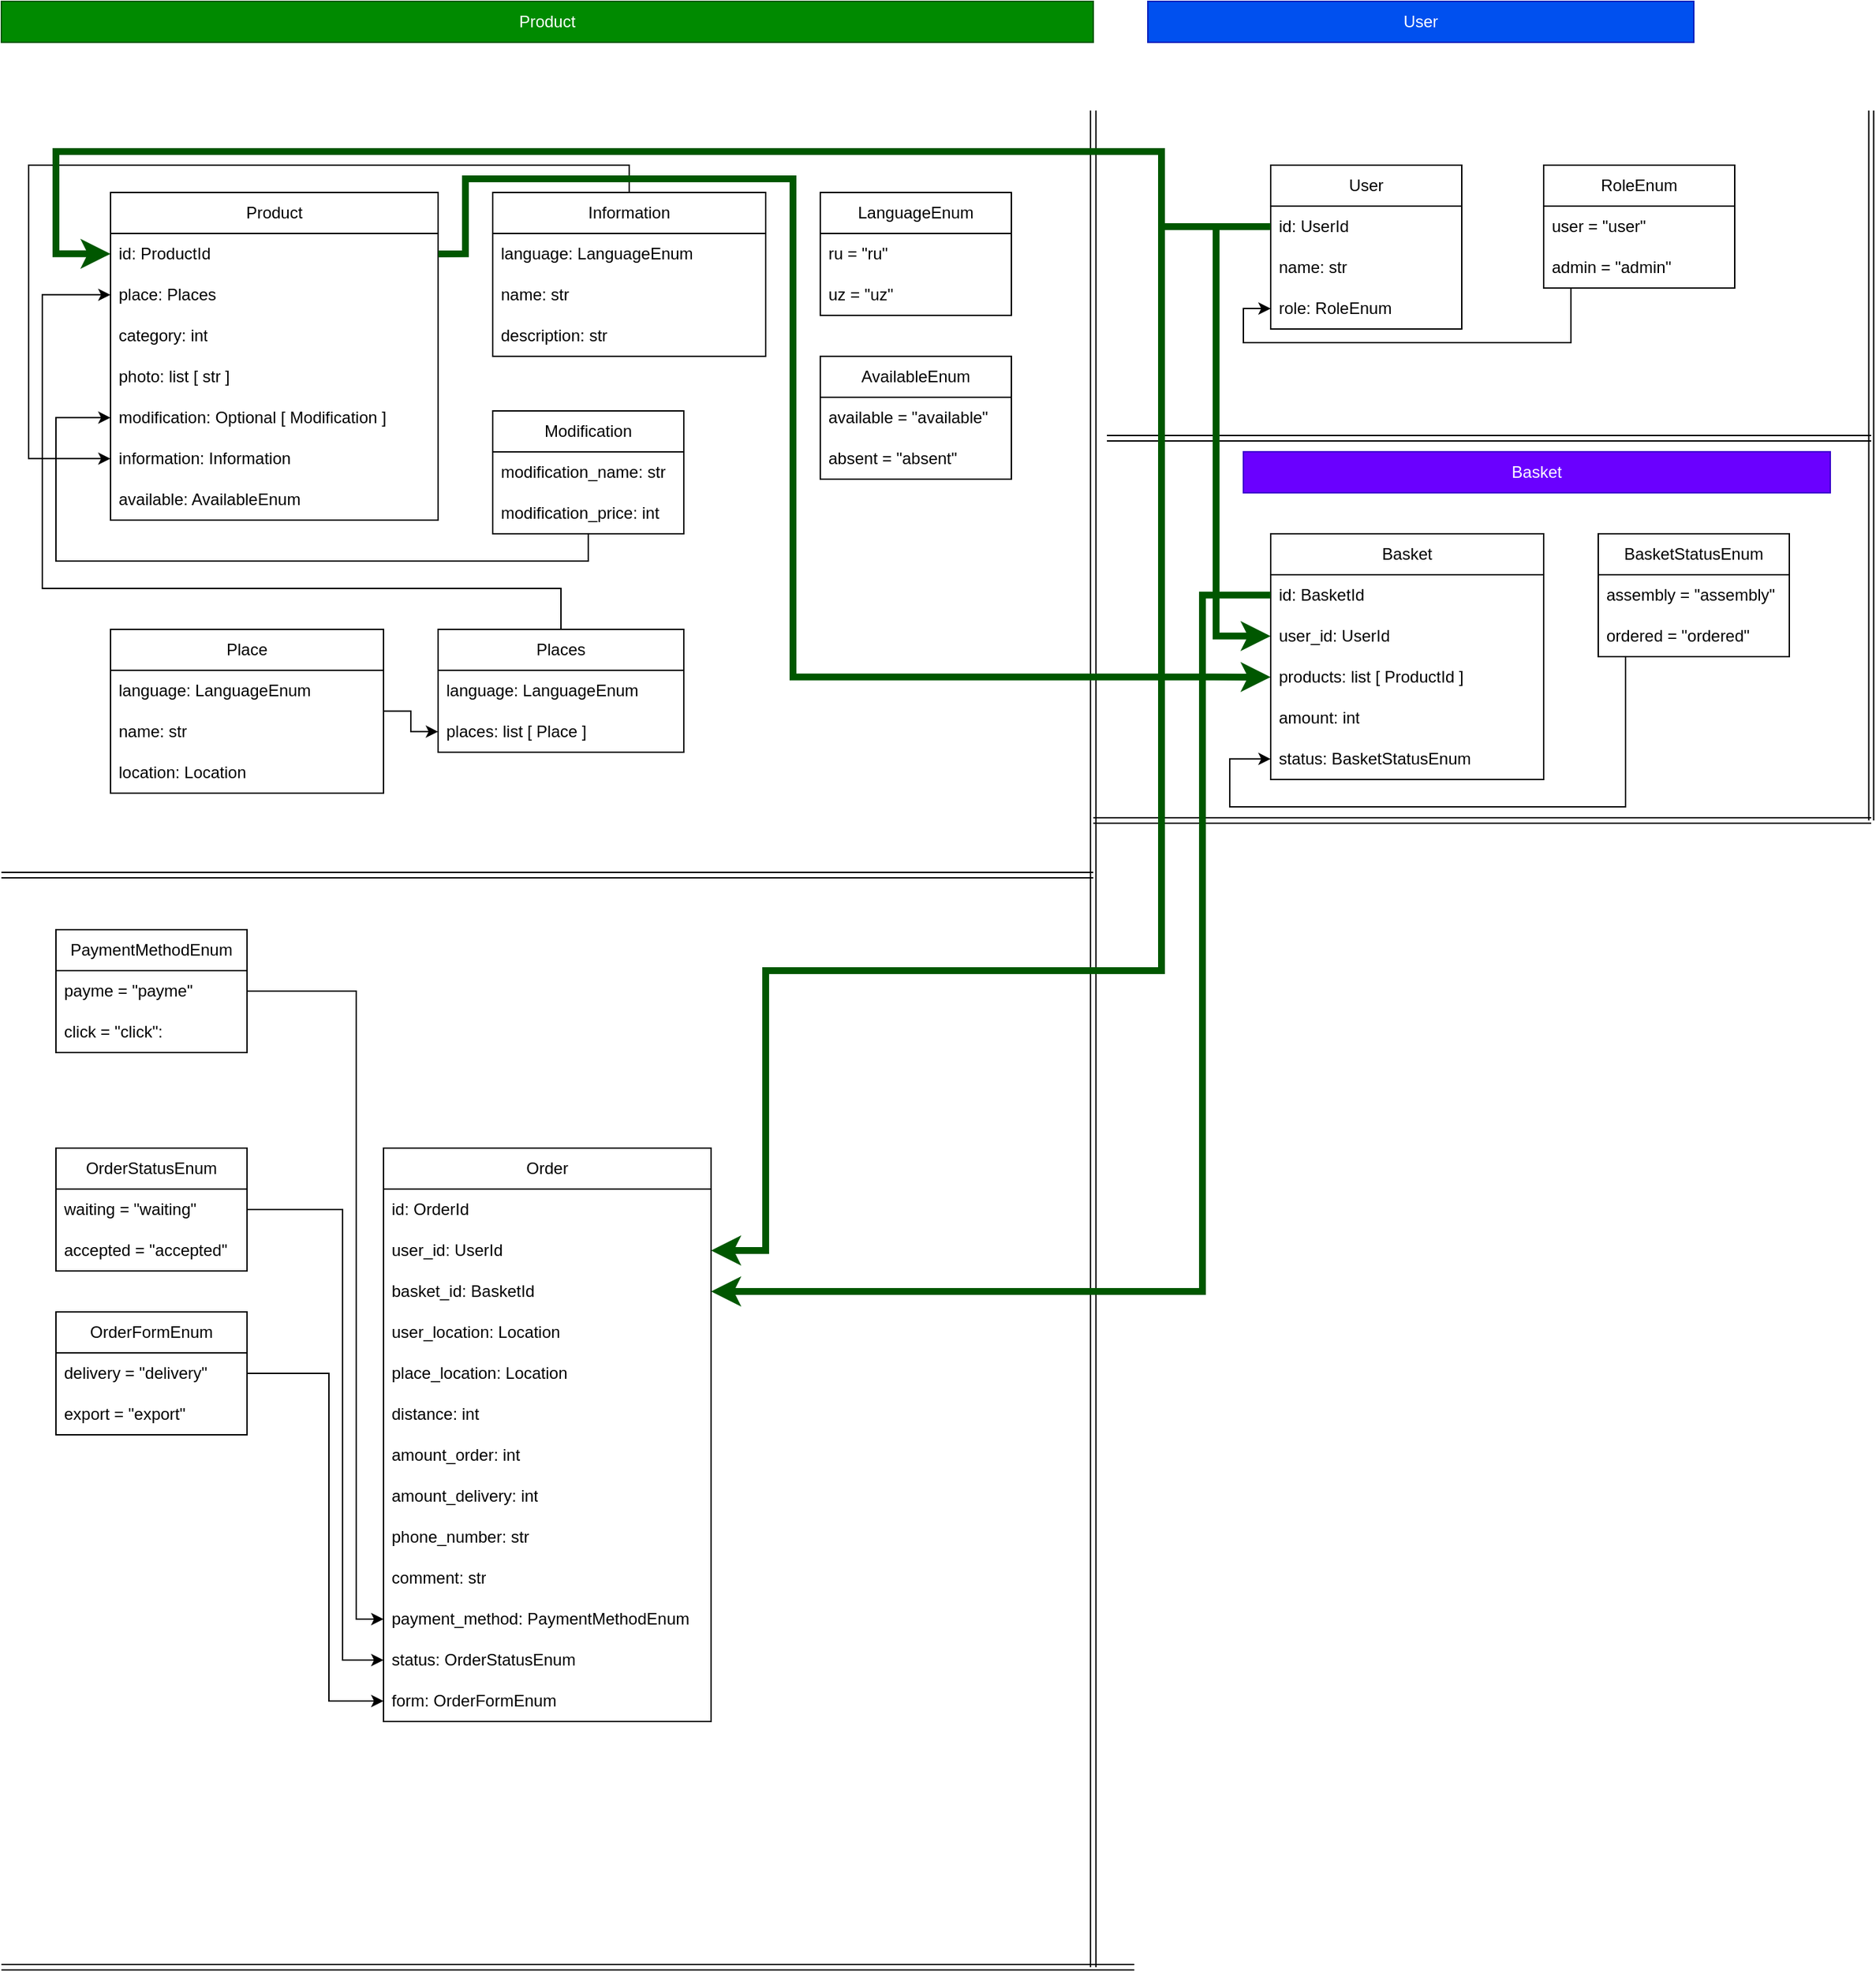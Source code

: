 <mxfile version="21.3.2" type="github">
  <diagram name="Страница 1" id="1BGJjEX1ncRzJNrh3b40">
    <mxGraphModel dx="2025" dy="2289" grid="1" gridSize="10" guides="1" tooltips="1" connect="1" arrows="1" fold="1" page="1" pageScale="1" pageWidth="827" pageHeight="1169" math="0" shadow="0">
      <root>
        <mxCell id="0" />
        <mxCell id="1" parent="0" />
        <mxCell id="f8X2pZttK8cUpLkIfQlC-1" value="Product" style="swimlane;fontStyle=0;childLayout=stackLayout;horizontal=1;startSize=30;horizontalStack=0;resizeParent=1;resizeParentMax=0;resizeLast=0;collapsible=1;marginBottom=0;whiteSpace=wrap;html=1;" parent="1" vertex="1">
          <mxGeometry x="80" y="59.94" width="240" height="240" as="geometry" />
        </mxCell>
        <mxCell id="f8X2pZttK8cUpLkIfQlC-2" value="id: ProductId" style="text;strokeColor=none;fillColor=none;align=left;verticalAlign=middle;spacingLeft=4;spacingRight=4;overflow=hidden;points=[[0,0.5],[1,0.5]];portConstraint=eastwest;rotatable=0;whiteSpace=wrap;html=1;" parent="f8X2pZttK8cUpLkIfQlC-1" vertex="1">
          <mxGeometry y="30" width="240" height="30" as="geometry" />
        </mxCell>
        <mxCell id="f8X2pZttK8cUpLkIfQlC-3" value="place: Places" style="text;strokeColor=none;fillColor=none;align=left;verticalAlign=middle;spacingLeft=4;spacingRight=4;overflow=hidden;points=[[0,0.5],[1,0.5]];portConstraint=eastwest;rotatable=0;whiteSpace=wrap;html=1;" parent="f8X2pZttK8cUpLkIfQlC-1" vertex="1">
          <mxGeometry y="60" width="240" height="30" as="geometry" />
        </mxCell>
        <mxCell id="f8X2pZttK8cUpLkIfQlC-4" value="category: int" style="text;strokeColor=none;fillColor=none;align=left;verticalAlign=middle;spacingLeft=4;spacingRight=4;overflow=hidden;points=[[0,0.5],[1,0.5]];portConstraint=eastwest;rotatable=0;whiteSpace=wrap;html=1;" parent="f8X2pZttK8cUpLkIfQlC-1" vertex="1">
          <mxGeometry y="90" width="240" height="30" as="geometry" />
        </mxCell>
        <mxCell id="f8X2pZttK8cUpLkIfQlC-5" value="photo: list [ str ]" style="text;strokeColor=none;fillColor=none;align=left;verticalAlign=middle;spacingLeft=4;spacingRight=4;overflow=hidden;points=[[0,0.5],[1,0.5]];portConstraint=eastwest;rotatable=0;whiteSpace=wrap;html=1;" parent="f8X2pZttK8cUpLkIfQlC-1" vertex="1">
          <mxGeometry y="120" width="240" height="30" as="geometry" />
        </mxCell>
        <mxCell id="f8X2pZttK8cUpLkIfQlC-6" value="modification: Optional [ Modification ]" style="text;strokeColor=none;fillColor=none;align=left;verticalAlign=middle;spacingLeft=4;spacingRight=4;overflow=hidden;points=[[0,0.5],[1,0.5]];portConstraint=eastwest;rotatable=0;whiteSpace=wrap;html=1;" parent="f8X2pZttK8cUpLkIfQlC-1" vertex="1">
          <mxGeometry y="150" width="240" height="30" as="geometry" />
        </mxCell>
        <mxCell id="f8X2pZttK8cUpLkIfQlC-7" value="information: Information" style="text;strokeColor=none;fillColor=none;align=left;verticalAlign=middle;spacingLeft=4;spacingRight=4;overflow=hidden;points=[[0,0.5],[1,0.5]];portConstraint=eastwest;rotatable=0;whiteSpace=wrap;html=1;" parent="f8X2pZttK8cUpLkIfQlC-1" vertex="1">
          <mxGeometry y="180" width="240" height="30" as="geometry" />
        </mxCell>
        <mxCell id="f8X2pZttK8cUpLkIfQlC-8" value="available: AvailableEnum" style="text;strokeColor=none;fillColor=none;align=left;verticalAlign=middle;spacingLeft=4;spacingRight=4;overflow=hidden;points=[[0,0.5],[1,0.5]];portConstraint=eastwest;rotatable=0;whiteSpace=wrap;html=1;" parent="f8X2pZttK8cUpLkIfQlC-1" vertex="1">
          <mxGeometry y="210" width="240" height="30" as="geometry" />
        </mxCell>
        <mxCell id="f8X2pZttK8cUpLkIfQlC-16" style="edgeStyle=orthogonalEdgeStyle;rounded=0;orthogonalLoop=1;jettySize=auto;html=1;entryX=0;entryY=0.5;entryDx=0;entryDy=0;" parent="1" source="f8X2pZttK8cUpLkIfQlC-12" target="f8X2pZttK8cUpLkIfQlC-7" edge="1">
          <mxGeometry relative="1" as="geometry">
            <Array as="points">
              <mxPoint x="460" y="39.94" />
              <mxPoint x="20" y="39.94" />
              <mxPoint x="20" y="254.94" />
            </Array>
          </mxGeometry>
        </mxCell>
        <mxCell id="f8X2pZttK8cUpLkIfQlC-12" value="Information" style="swimlane;fontStyle=0;childLayout=stackLayout;horizontal=1;startSize=30;horizontalStack=0;resizeParent=1;resizeParentMax=0;resizeLast=0;collapsible=1;marginBottom=0;whiteSpace=wrap;html=1;" parent="1" vertex="1">
          <mxGeometry x="360" y="59.94" width="200" height="120" as="geometry" />
        </mxCell>
        <mxCell id="f8X2pZttK8cUpLkIfQlC-13" value="language: LanguageEnum" style="text;strokeColor=none;fillColor=none;align=left;verticalAlign=middle;spacingLeft=4;spacingRight=4;overflow=hidden;points=[[0,0.5],[1,0.5]];portConstraint=eastwest;rotatable=0;whiteSpace=wrap;html=1;" parent="f8X2pZttK8cUpLkIfQlC-12" vertex="1">
          <mxGeometry y="30" width="200" height="30" as="geometry" />
        </mxCell>
        <mxCell id="f8X2pZttK8cUpLkIfQlC-14" value="name: str" style="text;strokeColor=none;fillColor=none;align=left;verticalAlign=middle;spacingLeft=4;spacingRight=4;overflow=hidden;points=[[0,0.5],[1,0.5]];portConstraint=eastwest;rotatable=0;whiteSpace=wrap;html=1;" parent="f8X2pZttK8cUpLkIfQlC-12" vertex="1">
          <mxGeometry y="60" width="200" height="30" as="geometry" />
        </mxCell>
        <mxCell id="f8X2pZttK8cUpLkIfQlC-15" value="description: str" style="text;strokeColor=none;fillColor=none;align=left;verticalAlign=middle;spacingLeft=4;spacingRight=4;overflow=hidden;points=[[0,0.5],[1,0.5]];portConstraint=eastwest;rotatable=0;whiteSpace=wrap;html=1;" parent="f8X2pZttK8cUpLkIfQlC-12" vertex="1">
          <mxGeometry y="90" width="200" height="30" as="geometry" />
        </mxCell>
        <mxCell id="f8X2pZttK8cUpLkIfQlC-21" style="edgeStyle=orthogonalEdgeStyle;rounded=0;orthogonalLoop=1;jettySize=auto;html=1;entryX=0;entryY=0.5;entryDx=0;entryDy=0;" parent="1" source="f8X2pZttK8cUpLkIfQlC-17" target="f8X2pZttK8cUpLkIfQlC-6" edge="1">
          <mxGeometry relative="1" as="geometry">
            <Array as="points">
              <mxPoint x="430" y="329.94" />
              <mxPoint x="40" y="329.94" />
              <mxPoint x="40" y="224.94" />
            </Array>
          </mxGeometry>
        </mxCell>
        <mxCell id="f8X2pZttK8cUpLkIfQlC-17" value="Modification" style="swimlane;fontStyle=0;childLayout=stackLayout;horizontal=1;startSize=30;horizontalStack=0;resizeParent=1;resizeParentMax=0;resizeLast=0;collapsible=1;marginBottom=0;whiteSpace=wrap;html=1;" parent="1" vertex="1">
          <mxGeometry x="360" y="219.94" width="140" height="90" as="geometry" />
        </mxCell>
        <mxCell id="f8X2pZttK8cUpLkIfQlC-19" value="modification_name: str" style="text;strokeColor=none;fillColor=none;align=left;verticalAlign=middle;spacingLeft=4;spacingRight=4;overflow=hidden;points=[[0,0.5],[1,0.5]];portConstraint=eastwest;rotatable=0;whiteSpace=wrap;html=1;" parent="f8X2pZttK8cUpLkIfQlC-17" vertex="1">
          <mxGeometry y="30" width="140" height="30" as="geometry" />
        </mxCell>
        <mxCell id="f8X2pZttK8cUpLkIfQlC-20" value="modification_price: int" style="text;strokeColor=none;fillColor=none;align=left;verticalAlign=middle;spacingLeft=4;spacingRight=4;overflow=hidden;points=[[0,0.5],[1,0.5]];portConstraint=eastwest;rotatable=0;whiteSpace=wrap;html=1;" parent="f8X2pZttK8cUpLkIfQlC-17" vertex="1">
          <mxGeometry y="60" width="140" height="30" as="geometry" />
        </mxCell>
        <mxCell id="f8X2pZttK8cUpLkIfQlC-30" style="edgeStyle=orthogonalEdgeStyle;rounded=0;orthogonalLoop=1;jettySize=auto;html=1;entryX=0;entryY=0.5;entryDx=0;entryDy=0;" parent="1" source="f8X2pZttK8cUpLkIfQlC-22" target="f8X2pZttK8cUpLkIfQlC-28" edge="1">
          <mxGeometry relative="1" as="geometry" />
        </mxCell>
        <mxCell id="f8X2pZttK8cUpLkIfQlC-22" value="Place" style="swimlane;fontStyle=0;childLayout=stackLayout;horizontal=1;startSize=30;horizontalStack=0;resizeParent=1;resizeParentMax=0;resizeLast=0;collapsible=1;marginBottom=0;whiteSpace=wrap;html=1;" parent="1" vertex="1">
          <mxGeometry x="80" y="379.94" width="200" height="120" as="geometry" />
        </mxCell>
        <mxCell id="f8X2pZttK8cUpLkIfQlC-23" value="language: LanguageEnum" style="text;strokeColor=none;fillColor=none;align=left;verticalAlign=middle;spacingLeft=4;spacingRight=4;overflow=hidden;points=[[0,0.5],[1,0.5]];portConstraint=eastwest;rotatable=0;whiteSpace=wrap;html=1;" parent="f8X2pZttK8cUpLkIfQlC-22" vertex="1">
          <mxGeometry y="30" width="200" height="30" as="geometry" />
        </mxCell>
        <mxCell id="f8X2pZttK8cUpLkIfQlC-24" value="name: str" style="text;strokeColor=none;fillColor=none;align=left;verticalAlign=middle;spacingLeft=4;spacingRight=4;overflow=hidden;points=[[0,0.5],[1,0.5]];portConstraint=eastwest;rotatable=0;whiteSpace=wrap;html=1;" parent="f8X2pZttK8cUpLkIfQlC-22" vertex="1">
          <mxGeometry y="60" width="200" height="30" as="geometry" />
        </mxCell>
        <mxCell id="f8X2pZttK8cUpLkIfQlC-25" value="location: Location" style="text;strokeColor=none;fillColor=none;align=left;verticalAlign=middle;spacingLeft=4;spacingRight=4;overflow=hidden;points=[[0,0.5],[1,0.5]];portConstraint=eastwest;rotatable=0;whiteSpace=wrap;html=1;" parent="f8X2pZttK8cUpLkIfQlC-22" vertex="1">
          <mxGeometry y="90" width="200" height="30" as="geometry" />
        </mxCell>
        <mxCell id="f8X2pZttK8cUpLkIfQlC-31" style="edgeStyle=orthogonalEdgeStyle;rounded=0;orthogonalLoop=1;jettySize=auto;html=1;entryX=0;entryY=0.5;entryDx=0;entryDy=0;" parent="1" source="f8X2pZttK8cUpLkIfQlC-26" target="f8X2pZttK8cUpLkIfQlC-3" edge="1">
          <mxGeometry relative="1" as="geometry">
            <Array as="points">
              <mxPoint x="410" y="349.94" />
              <mxPoint x="30" y="349.94" />
              <mxPoint x="30" y="134.94" />
            </Array>
          </mxGeometry>
        </mxCell>
        <mxCell id="f8X2pZttK8cUpLkIfQlC-26" value="Places" style="swimlane;fontStyle=0;childLayout=stackLayout;horizontal=1;startSize=30;horizontalStack=0;resizeParent=1;resizeParentMax=0;resizeLast=0;collapsible=1;marginBottom=0;whiteSpace=wrap;html=1;" parent="1" vertex="1">
          <mxGeometry x="320" y="379.94" width="180" height="90" as="geometry" />
        </mxCell>
        <mxCell id="f8X2pZttK8cUpLkIfQlC-27" value="language: LanguageEnum" style="text;strokeColor=none;fillColor=none;align=left;verticalAlign=middle;spacingLeft=4;spacingRight=4;overflow=hidden;points=[[0,0.5],[1,0.5]];portConstraint=eastwest;rotatable=0;whiteSpace=wrap;html=1;" parent="f8X2pZttK8cUpLkIfQlC-26" vertex="1">
          <mxGeometry y="30" width="180" height="30" as="geometry" />
        </mxCell>
        <mxCell id="f8X2pZttK8cUpLkIfQlC-28" value="places: list [ Place ]" style="text;strokeColor=none;fillColor=none;align=left;verticalAlign=middle;spacingLeft=4;spacingRight=4;overflow=hidden;points=[[0,0.5],[1,0.5]];portConstraint=eastwest;rotatable=0;whiteSpace=wrap;html=1;" parent="f8X2pZttK8cUpLkIfQlC-26" vertex="1">
          <mxGeometry y="60" width="180" height="30" as="geometry" />
        </mxCell>
        <mxCell id="f8X2pZttK8cUpLkIfQlC-32" value="LanguageEnum" style="swimlane;fontStyle=0;childLayout=stackLayout;horizontal=1;startSize=30;horizontalStack=0;resizeParent=1;resizeParentMax=0;resizeLast=0;collapsible=1;marginBottom=0;whiteSpace=wrap;html=1;" parent="1" vertex="1">
          <mxGeometry x="600" y="59.94" width="140" height="90" as="geometry" />
        </mxCell>
        <mxCell id="f8X2pZttK8cUpLkIfQlC-33" value="ru = &quot;ru&quot;" style="text;strokeColor=none;fillColor=none;align=left;verticalAlign=middle;spacingLeft=4;spacingRight=4;overflow=hidden;points=[[0,0.5],[1,0.5]];portConstraint=eastwest;rotatable=0;whiteSpace=wrap;html=1;" parent="f8X2pZttK8cUpLkIfQlC-32" vertex="1">
          <mxGeometry y="30" width="140" height="30" as="geometry" />
        </mxCell>
        <mxCell id="f8X2pZttK8cUpLkIfQlC-34" value="uz = &quot;uz&quot;" style="text;strokeColor=none;fillColor=none;align=left;verticalAlign=middle;spacingLeft=4;spacingRight=4;overflow=hidden;points=[[0,0.5],[1,0.5]];portConstraint=eastwest;rotatable=0;whiteSpace=wrap;html=1;" parent="f8X2pZttK8cUpLkIfQlC-32" vertex="1">
          <mxGeometry y="60" width="140" height="30" as="geometry" />
        </mxCell>
        <mxCell id="f8X2pZttK8cUpLkIfQlC-40" value="AvailableEnum" style="swimlane;fontStyle=0;childLayout=stackLayout;horizontal=1;startSize=30;horizontalStack=0;resizeParent=1;resizeParentMax=0;resizeLast=0;collapsible=1;marginBottom=0;whiteSpace=wrap;html=1;" parent="1" vertex="1">
          <mxGeometry x="600" y="179.94" width="140" height="90" as="geometry" />
        </mxCell>
        <mxCell id="f8X2pZttK8cUpLkIfQlC-41" value="available = &quot;available&quot;" style="text;strokeColor=none;fillColor=none;align=left;verticalAlign=middle;spacingLeft=4;spacingRight=4;overflow=hidden;points=[[0,0.5],[1,0.5]];portConstraint=eastwest;rotatable=0;whiteSpace=wrap;html=1;" parent="f8X2pZttK8cUpLkIfQlC-40" vertex="1">
          <mxGeometry y="30" width="140" height="30" as="geometry" />
        </mxCell>
        <mxCell id="f8X2pZttK8cUpLkIfQlC-42" value="absent = &quot;absent&quot;" style="text;strokeColor=none;fillColor=none;align=left;verticalAlign=middle;spacingLeft=4;spacingRight=4;overflow=hidden;points=[[0,0.5],[1,0.5]];portConstraint=eastwest;rotatable=0;whiteSpace=wrap;html=1;" parent="f8X2pZttK8cUpLkIfQlC-40" vertex="1">
          <mxGeometry y="60" width="140" height="30" as="geometry" />
        </mxCell>
        <mxCell id="f8X2pZttK8cUpLkIfQlC-44" value="Product" style="rounded=0;whiteSpace=wrap;html=1;fillColor=#008a00;fontColor=#ffffff;strokeColor=#005700;" parent="1" vertex="1">
          <mxGeometry y="-80" width="800" height="30" as="geometry" />
        </mxCell>
        <mxCell id="f8X2pZttK8cUpLkIfQlC-45" value="User" style="swimlane;fontStyle=0;childLayout=stackLayout;horizontal=1;startSize=30;horizontalStack=0;resizeParent=1;resizeParentMax=0;resizeLast=0;collapsible=1;marginBottom=0;whiteSpace=wrap;html=1;" parent="1" vertex="1">
          <mxGeometry x="930" y="40" width="140" height="120" as="geometry" />
        </mxCell>
        <mxCell id="f8X2pZttK8cUpLkIfQlC-46" value="id: UserId" style="text;strokeColor=none;fillColor=none;align=left;verticalAlign=middle;spacingLeft=4;spacingRight=4;overflow=hidden;points=[[0,0.5],[1,0.5]];portConstraint=eastwest;rotatable=0;whiteSpace=wrap;html=1;" parent="f8X2pZttK8cUpLkIfQlC-45" vertex="1">
          <mxGeometry y="30" width="140" height="30" as="geometry" />
        </mxCell>
        <mxCell id="f8X2pZttK8cUpLkIfQlC-47" value="name: str" style="text;strokeColor=none;fillColor=none;align=left;verticalAlign=middle;spacingLeft=4;spacingRight=4;overflow=hidden;points=[[0,0.5],[1,0.5]];portConstraint=eastwest;rotatable=0;whiteSpace=wrap;html=1;" parent="f8X2pZttK8cUpLkIfQlC-45" vertex="1">
          <mxGeometry y="60" width="140" height="30" as="geometry" />
        </mxCell>
        <mxCell id="f8X2pZttK8cUpLkIfQlC-48" value="role: RoleEnum" style="text;strokeColor=none;fillColor=none;align=left;verticalAlign=middle;spacingLeft=4;spacingRight=4;overflow=hidden;points=[[0,0.5],[1,0.5]];portConstraint=eastwest;rotatable=0;whiteSpace=wrap;html=1;" parent="f8X2pZttK8cUpLkIfQlC-45" vertex="1">
          <mxGeometry y="90" width="140" height="30" as="geometry" />
        </mxCell>
        <mxCell id="f8X2pZttK8cUpLkIfQlC-53" style="edgeStyle=orthogonalEdgeStyle;rounded=0;orthogonalLoop=1;jettySize=auto;html=1;entryX=0;entryY=0.5;entryDx=0;entryDy=0;" parent="1" source="f8X2pZttK8cUpLkIfQlC-49" target="f8X2pZttK8cUpLkIfQlC-48" edge="1">
          <mxGeometry relative="1" as="geometry">
            <Array as="points">
              <mxPoint x="1150" y="170" />
              <mxPoint x="910" y="170" />
              <mxPoint x="910" y="145" />
            </Array>
          </mxGeometry>
        </mxCell>
        <mxCell id="f8X2pZttK8cUpLkIfQlC-49" value="RoleEnum" style="swimlane;fontStyle=0;childLayout=stackLayout;horizontal=1;startSize=30;horizontalStack=0;resizeParent=1;resizeParentMax=0;resizeLast=0;collapsible=1;marginBottom=0;whiteSpace=wrap;html=1;" parent="1" vertex="1">
          <mxGeometry x="1130" y="40" width="140" height="90" as="geometry" />
        </mxCell>
        <mxCell id="f8X2pZttK8cUpLkIfQlC-50" value="user = &quot;user&quot;" style="text;strokeColor=none;fillColor=none;align=left;verticalAlign=middle;spacingLeft=4;spacingRight=4;overflow=hidden;points=[[0,0.5],[1,0.5]];portConstraint=eastwest;rotatable=0;whiteSpace=wrap;html=1;" parent="f8X2pZttK8cUpLkIfQlC-49" vertex="1">
          <mxGeometry y="30" width="140" height="30" as="geometry" />
        </mxCell>
        <mxCell id="f8X2pZttK8cUpLkIfQlC-51" value="admin = &quot;admin&quot;" style="text;strokeColor=none;fillColor=none;align=left;verticalAlign=middle;spacingLeft=4;spacingRight=4;overflow=hidden;points=[[0,0.5],[1,0.5]];portConstraint=eastwest;rotatable=0;whiteSpace=wrap;html=1;" parent="f8X2pZttK8cUpLkIfQlC-49" vertex="1">
          <mxGeometry y="60" width="140" height="30" as="geometry" />
        </mxCell>
        <mxCell id="f8X2pZttK8cUpLkIfQlC-54" value="User" style="rounded=0;whiteSpace=wrap;html=1;fillColor=#0050ef;fontColor=#ffffff;strokeColor=#001DBC;" parent="1" vertex="1">
          <mxGeometry x="840" y="-80" width="400" height="30" as="geometry" />
        </mxCell>
        <mxCell id="f8X2pZttK8cUpLkIfQlC-55" value="Basket" style="swimlane;fontStyle=0;childLayout=stackLayout;horizontal=1;startSize=30;horizontalStack=0;resizeParent=1;resizeParentMax=0;resizeLast=0;collapsible=1;marginBottom=0;whiteSpace=wrap;html=1;" parent="1" vertex="1">
          <mxGeometry x="930" y="309.94" width="200" height="180" as="geometry" />
        </mxCell>
        <mxCell id="f8X2pZttK8cUpLkIfQlC-56" value="id: BasketId" style="text;strokeColor=none;fillColor=none;align=left;verticalAlign=middle;spacingLeft=4;spacingRight=4;overflow=hidden;points=[[0,0.5],[1,0.5]];portConstraint=eastwest;rotatable=0;whiteSpace=wrap;html=1;" parent="f8X2pZttK8cUpLkIfQlC-55" vertex="1">
          <mxGeometry y="30" width="200" height="30" as="geometry" />
        </mxCell>
        <mxCell id="f8X2pZttK8cUpLkIfQlC-57" value="user_id: UserId" style="text;strokeColor=none;fillColor=none;align=left;verticalAlign=middle;spacingLeft=4;spacingRight=4;overflow=hidden;points=[[0,0.5],[1,0.5]];portConstraint=eastwest;rotatable=0;whiteSpace=wrap;html=1;" parent="f8X2pZttK8cUpLkIfQlC-55" vertex="1">
          <mxGeometry y="60" width="200" height="30" as="geometry" />
        </mxCell>
        <mxCell id="f8X2pZttK8cUpLkIfQlC-58" value="products: list [ ProductId ]" style="text;strokeColor=none;fillColor=none;align=left;verticalAlign=middle;spacingLeft=4;spacingRight=4;overflow=hidden;points=[[0,0.5],[1,0.5]];portConstraint=eastwest;rotatable=0;whiteSpace=wrap;html=1;" parent="f8X2pZttK8cUpLkIfQlC-55" vertex="1">
          <mxGeometry y="90" width="200" height="30" as="geometry" />
        </mxCell>
        <mxCell id="f8X2pZttK8cUpLkIfQlC-61" value="amount: int" style="text;strokeColor=none;fillColor=none;align=left;verticalAlign=middle;spacingLeft=4;spacingRight=4;overflow=hidden;points=[[0,0.5],[1,0.5]];portConstraint=eastwest;rotatable=0;whiteSpace=wrap;html=1;" parent="f8X2pZttK8cUpLkIfQlC-55" vertex="1">
          <mxGeometry y="120" width="200" height="30" as="geometry" />
        </mxCell>
        <mxCell id="f8X2pZttK8cUpLkIfQlC-62" value="status: BasketStatusEnum" style="text;strokeColor=none;fillColor=none;align=left;verticalAlign=middle;spacingLeft=4;spacingRight=4;overflow=hidden;points=[[0,0.5],[1,0.5]];portConstraint=eastwest;rotatable=0;whiteSpace=wrap;html=1;" parent="f8X2pZttK8cUpLkIfQlC-55" vertex="1">
          <mxGeometry y="150" width="200" height="30" as="geometry" />
        </mxCell>
        <mxCell id="f8X2pZttK8cUpLkIfQlC-59" value="" style="shape=link;html=1;rounded=0;" parent="1" edge="1">
          <mxGeometry width="100" relative="1" as="geometry">
            <mxPoint y="560" as="sourcePoint" />
            <mxPoint x="800" y="560" as="targetPoint" />
          </mxGeometry>
        </mxCell>
        <mxCell id="f8X2pZttK8cUpLkIfQlC-60" value="" style="shape=link;html=1;rounded=0;" parent="1" edge="1">
          <mxGeometry width="100" relative="1" as="geometry">
            <mxPoint x="800" as="sourcePoint" />
            <mxPoint x="800" y="1360" as="targetPoint" />
          </mxGeometry>
        </mxCell>
        <mxCell id="f8X2pZttK8cUpLkIfQlC-68" style="edgeStyle=orthogonalEdgeStyle;rounded=0;orthogonalLoop=1;jettySize=auto;html=1;entryX=0;entryY=0.5;entryDx=0;entryDy=0;" parent="1" source="f8X2pZttK8cUpLkIfQlC-64" target="f8X2pZttK8cUpLkIfQlC-62" edge="1">
          <mxGeometry relative="1" as="geometry">
            <Array as="points">
              <mxPoint x="1190" y="510" />
              <mxPoint x="900" y="510" />
              <mxPoint x="900" y="475" />
            </Array>
          </mxGeometry>
        </mxCell>
        <mxCell id="f8X2pZttK8cUpLkIfQlC-64" value="BasketStatusEnum" style="swimlane;fontStyle=0;childLayout=stackLayout;horizontal=1;startSize=30;horizontalStack=0;resizeParent=1;resizeParentMax=0;resizeLast=0;collapsible=1;marginBottom=0;whiteSpace=wrap;html=1;" parent="1" vertex="1">
          <mxGeometry x="1170" y="309.94" width="140" height="90" as="geometry" />
        </mxCell>
        <mxCell id="f8X2pZttK8cUpLkIfQlC-65" value="assembly = &quot;assembly&quot;" style="text;strokeColor=none;fillColor=none;align=left;verticalAlign=middle;spacingLeft=4;spacingRight=4;overflow=hidden;points=[[0,0.5],[1,0.5]];portConstraint=eastwest;rotatable=0;whiteSpace=wrap;html=1;" parent="f8X2pZttK8cUpLkIfQlC-64" vertex="1">
          <mxGeometry y="30" width="140" height="30" as="geometry" />
        </mxCell>
        <mxCell id="f8X2pZttK8cUpLkIfQlC-66" value="ordered = &quot;ordered&quot;" style="text;strokeColor=none;fillColor=none;align=left;verticalAlign=middle;spacingLeft=4;spacingRight=4;overflow=hidden;points=[[0,0.5],[1,0.5]];portConstraint=eastwest;rotatable=0;whiteSpace=wrap;html=1;" parent="f8X2pZttK8cUpLkIfQlC-64" vertex="1">
          <mxGeometry y="60" width="140" height="30" as="geometry" />
        </mxCell>
        <mxCell id="f8X2pZttK8cUpLkIfQlC-69" value="" style="shape=link;html=1;rounded=0;" parent="1" edge="1">
          <mxGeometry width="100" relative="1" as="geometry">
            <mxPoint x="810" y="240" as="sourcePoint" />
            <mxPoint x="1370" y="240" as="targetPoint" />
          </mxGeometry>
        </mxCell>
        <mxCell id="f8X2pZttK8cUpLkIfQlC-70" value="" style="shape=link;html=1;rounded=0;width=-3.548;" parent="1" edge="1">
          <mxGeometry width="100" relative="1" as="geometry">
            <mxPoint x="1370" as="sourcePoint" />
            <mxPoint x="1370" y="240" as="targetPoint" />
          </mxGeometry>
        </mxCell>
        <mxCell id="f8X2pZttK8cUpLkIfQlC-71" value="" style="shape=link;html=1;rounded=0;width=-3.548;" parent="1" edge="1">
          <mxGeometry width="100" relative="1" as="geometry">
            <mxPoint x="1370" y="240" as="sourcePoint" />
            <mxPoint x="1370" y="520" as="targetPoint" />
          </mxGeometry>
        </mxCell>
        <mxCell id="f8X2pZttK8cUpLkIfQlC-72" value="" style="shape=link;html=1;rounded=0;" parent="1" edge="1">
          <mxGeometry width="100" relative="1" as="geometry">
            <mxPoint x="800" y="520" as="sourcePoint" />
            <mxPoint x="1370" y="520" as="targetPoint" />
          </mxGeometry>
        </mxCell>
        <mxCell id="f8X2pZttK8cUpLkIfQlC-73" value="Basket" style="rounded=0;whiteSpace=wrap;html=1;fillColor=#6a00ff;fontColor=#ffffff;strokeColor=#3700CC;" parent="1" vertex="1">
          <mxGeometry x="910" y="249.91" width="430" height="30.06" as="geometry" />
        </mxCell>
        <mxCell id="f8X2pZttK8cUpLkIfQlC-74" value="" style="shape=link;html=1;rounded=0;" parent="1" edge="1">
          <mxGeometry width="100" relative="1" as="geometry">
            <mxPoint y="1360" as="sourcePoint" />
            <mxPoint x="830" y="1360" as="targetPoint" />
          </mxGeometry>
        </mxCell>
        <mxCell id="f8X2pZttK8cUpLkIfQlC-75" value="Order" style="swimlane;fontStyle=0;childLayout=stackLayout;horizontal=1;startSize=30;horizontalStack=0;resizeParent=1;resizeParentMax=0;resizeLast=0;collapsible=1;marginBottom=0;whiteSpace=wrap;html=1;" parent="1" vertex="1">
          <mxGeometry x="280" y="760" width="240" height="420" as="geometry" />
        </mxCell>
        <mxCell id="f8X2pZttK8cUpLkIfQlC-76" value="id: OrderId" style="text;strokeColor=none;fillColor=none;align=left;verticalAlign=middle;spacingLeft=4;spacingRight=4;overflow=hidden;points=[[0,0.5],[1,0.5]];portConstraint=eastwest;rotatable=0;whiteSpace=wrap;html=1;" parent="f8X2pZttK8cUpLkIfQlC-75" vertex="1">
          <mxGeometry y="30" width="240" height="30" as="geometry" />
        </mxCell>
        <mxCell id="f8X2pZttK8cUpLkIfQlC-77" value="user_id: UserId" style="text;strokeColor=none;fillColor=none;align=left;verticalAlign=middle;spacingLeft=4;spacingRight=4;overflow=hidden;points=[[0,0.5],[1,0.5]];portConstraint=eastwest;rotatable=0;whiteSpace=wrap;html=1;" parent="f8X2pZttK8cUpLkIfQlC-75" vertex="1">
          <mxGeometry y="60" width="240" height="30" as="geometry" />
        </mxCell>
        <mxCell id="f8X2pZttK8cUpLkIfQlC-78" value="basket_id: BasketId" style="text;strokeColor=none;fillColor=none;align=left;verticalAlign=middle;spacingLeft=4;spacingRight=4;overflow=hidden;points=[[0,0.5],[1,0.5]];portConstraint=eastwest;rotatable=0;whiteSpace=wrap;html=1;" parent="f8X2pZttK8cUpLkIfQlC-75" vertex="1">
          <mxGeometry y="90" width="240" height="30" as="geometry" />
        </mxCell>
        <mxCell id="f8X2pZttK8cUpLkIfQlC-79" value="user_location: Location" style="text;strokeColor=none;fillColor=none;align=left;verticalAlign=middle;spacingLeft=4;spacingRight=4;overflow=hidden;points=[[0,0.5],[1,0.5]];portConstraint=eastwest;rotatable=0;whiteSpace=wrap;html=1;" parent="f8X2pZttK8cUpLkIfQlC-75" vertex="1">
          <mxGeometry y="120" width="240" height="30" as="geometry" />
        </mxCell>
        <mxCell id="f8X2pZttK8cUpLkIfQlC-80" value="place_location: Location" style="text;strokeColor=none;fillColor=none;align=left;verticalAlign=middle;spacingLeft=4;spacingRight=4;overflow=hidden;points=[[0,0.5],[1,0.5]];portConstraint=eastwest;rotatable=0;whiteSpace=wrap;html=1;" parent="f8X2pZttK8cUpLkIfQlC-75" vertex="1">
          <mxGeometry y="150" width="240" height="30" as="geometry" />
        </mxCell>
        <mxCell id="f8X2pZttK8cUpLkIfQlC-81" value="distance: int" style="text;strokeColor=none;fillColor=none;align=left;verticalAlign=middle;spacingLeft=4;spacingRight=4;overflow=hidden;points=[[0,0.5],[1,0.5]];portConstraint=eastwest;rotatable=0;whiteSpace=wrap;html=1;" parent="f8X2pZttK8cUpLkIfQlC-75" vertex="1">
          <mxGeometry y="180" width="240" height="30" as="geometry" />
        </mxCell>
        <mxCell id="f8X2pZttK8cUpLkIfQlC-83" value="amount_order: int" style="text;strokeColor=none;fillColor=none;align=left;verticalAlign=middle;spacingLeft=4;spacingRight=4;overflow=hidden;points=[[0,0.5],[1,0.5]];portConstraint=eastwest;rotatable=0;whiteSpace=wrap;html=1;" parent="f8X2pZttK8cUpLkIfQlC-75" vertex="1">
          <mxGeometry y="210" width="240" height="30" as="geometry" />
        </mxCell>
        <mxCell id="f8X2pZttK8cUpLkIfQlC-82" value="amount_delivery: int" style="text;strokeColor=none;fillColor=none;align=left;verticalAlign=middle;spacingLeft=4;spacingRight=4;overflow=hidden;points=[[0,0.5],[1,0.5]];portConstraint=eastwest;rotatable=0;whiteSpace=wrap;html=1;" parent="f8X2pZttK8cUpLkIfQlC-75" vertex="1">
          <mxGeometry y="240" width="240" height="30" as="geometry" />
        </mxCell>
        <mxCell id="f8X2pZttK8cUpLkIfQlC-84" value="phone_number: str" style="text;strokeColor=none;fillColor=none;align=left;verticalAlign=middle;spacingLeft=4;spacingRight=4;overflow=hidden;points=[[0,0.5],[1,0.5]];portConstraint=eastwest;rotatable=0;whiteSpace=wrap;html=1;" parent="f8X2pZttK8cUpLkIfQlC-75" vertex="1">
          <mxGeometry y="270" width="240" height="30" as="geometry" />
        </mxCell>
        <mxCell id="f8X2pZttK8cUpLkIfQlC-85" value="comment: str" style="text;strokeColor=none;fillColor=none;align=left;verticalAlign=middle;spacingLeft=4;spacingRight=4;overflow=hidden;points=[[0,0.5],[1,0.5]];portConstraint=eastwest;rotatable=0;whiteSpace=wrap;html=1;" parent="f8X2pZttK8cUpLkIfQlC-75" vertex="1">
          <mxGeometry y="300" width="240" height="30" as="geometry" />
        </mxCell>
        <mxCell id="f8X2pZttK8cUpLkIfQlC-86" value="payment_method: PaymentMethodEnum" style="text;strokeColor=none;fillColor=none;align=left;verticalAlign=middle;spacingLeft=4;spacingRight=4;overflow=hidden;points=[[0,0.5],[1,0.5]];portConstraint=eastwest;rotatable=0;whiteSpace=wrap;html=1;" parent="f8X2pZttK8cUpLkIfQlC-75" vertex="1">
          <mxGeometry y="330" width="240" height="30" as="geometry" />
        </mxCell>
        <mxCell id="f8X2pZttK8cUpLkIfQlC-87" value="status: OrderStatusEnum" style="text;strokeColor=none;fillColor=none;align=left;verticalAlign=middle;spacingLeft=4;spacingRight=4;overflow=hidden;points=[[0,0.5],[1,0.5]];portConstraint=eastwest;rotatable=0;whiteSpace=wrap;html=1;" parent="f8X2pZttK8cUpLkIfQlC-75" vertex="1">
          <mxGeometry y="360" width="240" height="30" as="geometry" />
        </mxCell>
        <mxCell id="f8X2pZttK8cUpLkIfQlC-88" value="form: OrderFormEnum" style="text;strokeColor=none;fillColor=none;align=left;verticalAlign=middle;spacingLeft=4;spacingRight=4;overflow=hidden;points=[[0,0.5],[1,0.5]];portConstraint=eastwest;rotatable=0;whiteSpace=wrap;html=1;" parent="f8X2pZttK8cUpLkIfQlC-75" vertex="1">
          <mxGeometry y="390" width="240" height="30" as="geometry" />
        </mxCell>
        <mxCell id="f8X2pZttK8cUpLkIfQlC-93" style="edgeStyle=orthogonalEdgeStyle;rounded=0;orthogonalLoop=1;jettySize=auto;html=1;entryX=0;entryY=0.5;entryDx=0;entryDy=0;" parent="1" source="f8X2pZttK8cUpLkIfQlC-89" target="f8X2pZttK8cUpLkIfQlC-86" edge="1">
          <mxGeometry relative="1" as="geometry">
            <Array as="points">
              <mxPoint x="260" y="645" />
              <mxPoint x="260" y="1105" />
            </Array>
          </mxGeometry>
        </mxCell>
        <mxCell id="f8X2pZttK8cUpLkIfQlC-89" value="PaymentMethodEnum" style="swimlane;fontStyle=0;childLayout=stackLayout;horizontal=1;startSize=30;horizontalStack=0;resizeParent=1;resizeParentMax=0;resizeLast=0;collapsible=1;marginBottom=0;whiteSpace=wrap;html=1;" parent="1" vertex="1">
          <mxGeometry x="40" y="600" width="140" height="90" as="geometry" />
        </mxCell>
        <mxCell id="f8X2pZttK8cUpLkIfQlC-90" value="payme = &quot;payme&quot;" style="text;strokeColor=none;fillColor=none;align=left;verticalAlign=middle;spacingLeft=4;spacingRight=4;overflow=hidden;points=[[0,0.5],[1,0.5]];portConstraint=eastwest;rotatable=0;whiteSpace=wrap;html=1;" parent="f8X2pZttK8cUpLkIfQlC-89" vertex="1">
          <mxGeometry y="30" width="140" height="30" as="geometry" />
        </mxCell>
        <mxCell id="f8X2pZttK8cUpLkIfQlC-91" value="click = &quot;click&quot;:" style="text;strokeColor=none;fillColor=none;align=left;verticalAlign=middle;spacingLeft=4;spacingRight=4;overflow=hidden;points=[[0,0.5],[1,0.5]];portConstraint=eastwest;rotatable=0;whiteSpace=wrap;html=1;" parent="f8X2pZttK8cUpLkIfQlC-89" vertex="1">
          <mxGeometry y="60" width="140" height="30" as="geometry" />
        </mxCell>
        <mxCell id="f8X2pZttK8cUpLkIfQlC-98" style="edgeStyle=orthogonalEdgeStyle;rounded=0;orthogonalLoop=1;jettySize=auto;html=1;entryX=0;entryY=0.5;entryDx=0;entryDy=0;" parent="1" source="f8X2pZttK8cUpLkIfQlC-94" target="f8X2pZttK8cUpLkIfQlC-87" edge="1">
          <mxGeometry relative="1" as="geometry">
            <Array as="points">
              <mxPoint x="250" y="805" />
              <mxPoint x="250" y="1135" />
            </Array>
          </mxGeometry>
        </mxCell>
        <mxCell id="f8X2pZttK8cUpLkIfQlC-94" value="OrderStatusEnum" style="swimlane;fontStyle=0;childLayout=stackLayout;horizontal=1;startSize=30;horizontalStack=0;resizeParent=1;resizeParentMax=0;resizeLast=0;collapsible=1;marginBottom=0;whiteSpace=wrap;html=1;" parent="1" vertex="1">
          <mxGeometry x="40" y="760" width="140" height="90" as="geometry" />
        </mxCell>
        <mxCell id="f8X2pZttK8cUpLkIfQlC-95" value="waiting = &quot;waiting&quot;" style="text;strokeColor=none;fillColor=none;align=left;verticalAlign=middle;spacingLeft=4;spacingRight=4;overflow=hidden;points=[[0,0.5],[1,0.5]];portConstraint=eastwest;rotatable=0;whiteSpace=wrap;html=1;" parent="f8X2pZttK8cUpLkIfQlC-94" vertex="1">
          <mxGeometry y="30" width="140" height="30" as="geometry" />
        </mxCell>
        <mxCell id="f8X2pZttK8cUpLkIfQlC-96" value="accepted = &quot;accepted&quot;" style="text;strokeColor=none;fillColor=none;align=left;verticalAlign=middle;spacingLeft=4;spacingRight=4;overflow=hidden;points=[[0,0.5],[1,0.5]];portConstraint=eastwest;rotatable=0;whiteSpace=wrap;html=1;" parent="f8X2pZttK8cUpLkIfQlC-94" vertex="1">
          <mxGeometry y="60" width="140" height="30" as="geometry" />
        </mxCell>
        <mxCell id="f8X2pZttK8cUpLkIfQlC-103" style="edgeStyle=orthogonalEdgeStyle;rounded=0;orthogonalLoop=1;jettySize=auto;html=1;entryX=0;entryY=0.5;entryDx=0;entryDy=0;" parent="1" source="f8X2pZttK8cUpLkIfQlC-99" target="f8X2pZttK8cUpLkIfQlC-88" edge="1">
          <mxGeometry relative="1" as="geometry">
            <Array as="points">
              <mxPoint x="240" y="925" />
              <mxPoint x="240" y="1165" />
            </Array>
          </mxGeometry>
        </mxCell>
        <mxCell id="f8X2pZttK8cUpLkIfQlC-99" value="OrderFormEnum" style="swimlane;fontStyle=0;childLayout=stackLayout;horizontal=1;startSize=30;horizontalStack=0;resizeParent=1;resizeParentMax=0;resizeLast=0;collapsible=1;marginBottom=0;whiteSpace=wrap;html=1;" parent="1" vertex="1">
          <mxGeometry x="40" y="880" width="140" height="90" as="geometry" />
        </mxCell>
        <mxCell id="f8X2pZttK8cUpLkIfQlC-100" value="delivery = &quot;delivery&quot;" style="text;strokeColor=none;fillColor=none;align=left;verticalAlign=middle;spacingLeft=4;spacingRight=4;overflow=hidden;points=[[0,0.5],[1,0.5]];portConstraint=eastwest;rotatable=0;whiteSpace=wrap;html=1;" parent="f8X2pZttK8cUpLkIfQlC-99" vertex="1">
          <mxGeometry y="30" width="140" height="30" as="geometry" />
        </mxCell>
        <mxCell id="f8X2pZttK8cUpLkIfQlC-101" value="export = &quot;export&quot;" style="text;strokeColor=none;fillColor=none;align=left;verticalAlign=middle;spacingLeft=4;spacingRight=4;overflow=hidden;points=[[0,0.5],[1,0.5]];portConstraint=eastwest;rotatable=0;whiteSpace=wrap;html=1;" parent="f8X2pZttK8cUpLkIfQlC-99" vertex="1">
          <mxGeometry y="60" width="140" height="30" as="geometry" />
        </mxCell>
        <mxCell id="f8X2pZttK8cUpLkIfQlC-104" style="edgeStyle=orthogonalEdgeStyle;rounded=0;orthogonalLoop=1;jettySize=auto;html=1;entryX=0;entryY=0.5;entryDx=0;entryDy=0;exitX=1;exitY=0.5;exitDx=0;exitDy=0;fillColor=#008a00;strokeColor=#005700;strokeWidth=5;" parent="1" source="f8X2pZttK8cUpLkIfQlC-2" target="f8X2pZttK8cUpLkIfQlC-58" edge="1">
          <mxGeometry relative="1" as="geometry">
            <Array as="points">
              <mxPoint x="340" y="105" />
              <mxPoint x="340" y="50" />
              <mxPoint x="580" y="50" />
              <mxPoint x="580" y="415" />
            </Array>
          </mxGeometry>
        </mxCell>
        <mxCell id="f8X2pZttK8cUpLkIfQlC-105" style="edgeStyle=orthogonalEdgeStyle;rounded=0;orthogonalLoop=1;jettySize=auto;html=1;entryX=1;entryY=0.5;entryDx=0;entryDy=0;fillColor=#008a00;strokeColor=#005700;strokeWidth=5;" parent="1" source="f8X2pZttK8cUpLkIfQlC-56" target="f8X2pZttK8cUpLkIfQlC-78" edge="1">
          <mxGeometry relative="1" as="geometry">
            <mxPoint x="700" y="680" as="targetPoint" />
            <Array as="points">
              <mxPoint x="880" y="355" />
              <mxPoint x="880" y="865" />
            </Array>
          </mxGeometry>
        </mxCell>
        <mxCell id="f8X2pZttK8cUpLkIfQlC-106" style="edgeStyle=orthogonalEdgeStyle;rounded=0;orthogonalLoop=1;jettySize=auto;html=1;entryX=0;entryY=0.5;entryDx=0;entryDy=0;exitX=0;exitY=0.5;exitDx=0;exitDy=0;fillColor=#008a00;strokeColor=#005700;strokeWidth=5;" parent="1" source="f8X2pZttK8cUpLkIfQlC-46" target="f8X2pZttK8cUpLkIfQlC-2" edge="1">
          <mxGeometry relative="1" as="geometry">
            <Array as="points">
              <mxPoint x="850" y="85" />
              <mxPoint x="850" y="30" />
              <mxPoint x="40" y="30" />
              <mxPoint x="40" y="105" />
            </Array>
          </mxGeometry>
        </mxCell>
        <mxCell id="f8X2pZttK8cUpLkIfQlC-107" style="edgeStyle=orthogonalEdgeStyle;rounded=0;orthogonalLoop=1;jettySize=auto;html=1;fillColor=#008a00;strokeColor=#005700;strokeWidth=5;entryX=1;entryY=0.5;entryDx=0;entryDy=0;" parent="1" source="f8X2pZttK8cUpLkIfQlC-46" target="f8X2pZttK8cUpLkIfQlC-77" edge="1">
          <mxGeometry relative="1" as="geometry">
            <mxPoint x="640" y="820" as="targetPoint" />
            <Array as="points">
              <mxPoint x="850" y="85" />
              <mxPoint x="850" y="630" />
              <mxPoint x="560" y="630" />
              <mxPoint x="560" y="835" />
            </Array>
          </mxGeometry>
        </mxCell>
        <mxCell id="TQqatjUG6RQWoEjQ0GCe-1" style="edgeStyle=orthogonalEdgeStyle;rounded=0;orthogonalLoop=1;jettySize=auto;html=1;entryX=0;entryY=0.5;entryDx=0;entryDy=0;fillColor=#008a00;strokeColor=#005700;strokeWidth=5;" edge="1" parent="1" source="f8X2pZttK8cUpLkIfQlC-46" target="f8X2pZttK8cUpLkIfQlC-57">
          <mxGeometry relative="1" as="geometry">
            <Array as="points">
              <mxPoint x="890" y="85" />
              <mxPoint x="890" y="385" />
            </Array>
          </mxGeometry>
        </mxCell>
      </root>
    </mxGraphModel>
  </diagram>
</mxfile>
